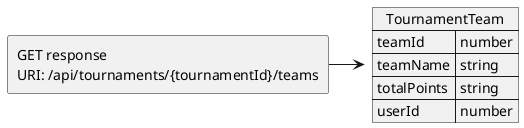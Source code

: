 @startuml Get tournament team response
allowmixing

agent "GET response \nURI: /api/tournaments/{tournamentId}/teams"
  json "TournamentTeam" as J {
    "teamId": "number",
    "teamName": "string",
    "totalPoints": "string",
    "userId": "number"
  }

"GET response \nURI: /api/tournaments/{tournamentId}/teams" -> J 
@enduml